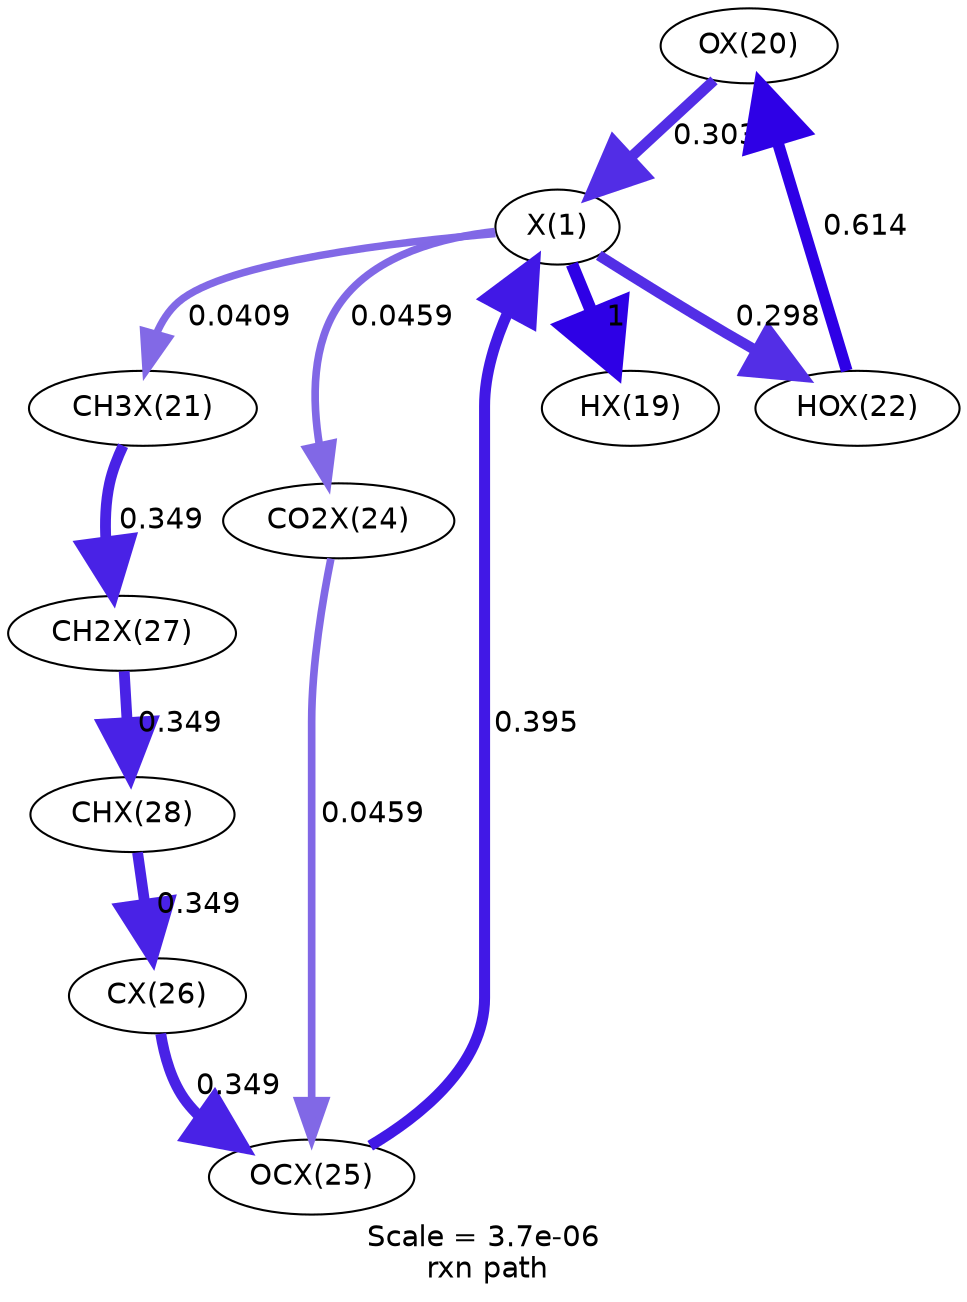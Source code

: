 digraph reaction_paths {
center=1;
s24 -> s22[fontname="Helvetica", style="setlinewidth(5.1)", arrowsize=2.55, color="0.7, 0.803, 0.9"
, label=" 0.303"];
s22 -> s23[fontname="Helvetica", style="setlinewidth(6)", arrowsize=3, color="0.7, 1.5, 0.9"
, label=" 1"];
s22 -> s26[fontname="Helvetica", style="setlinewidth(5.09)", arrowsize=2.54, color="0.7, 0.798, 0.9"
, label=" 0.298"];
s22 -> s25[fontname="Helvetica", style="setlinewidth(3.59)", arrowsize=1.79, color="0.7, 0.541, 0.9"
, label=" 0.0409"];
s29 -> s22[fontname="Helvetica", style="setlinewidth(5.3)", arrowsize=2.65, color="0.7, 0.895, 0.9"
, label=" 0.395"];
s22 -> s28[fontname="Helvetica", style="setlinewidth(3.67)", arrowsize=1.84, color="0.7, 0.546, 0.9"
, label=" 0.0459"];
s26 -> s24[fontname="Helvetica", style="setlinewidth(5.63)", arrowsize=2.82, color="0.7, 1.11, 0.9"
, label=" 0.614"];
s25 -> s31[fontname="Helvetica", style="setlinewidth(5.2)", arrowsize=2.6, color="0.7, 0.849, 0.9"
, label=" 0.349"];
s31 -> s32[fontname="Helvetica", style="setlinewidth(5.2)", arrowsize=2.6, color="0.7, 0.849, 0.9"
, label=" 0.349"];
s32 -> s30[fontname="Helvetica", style="setlinewidth(5.2)", arrowsize=2.6, color="0.7, 0.849, 0.9"
, label=" 0.349"];
s30 -> s29[fontname="Helvetica", style="setlinewidth(5.2)", arrowsize=2.6, color="0.7, 0.849, 0.9"
, label=" 0.349"];
s28 -> s29[fontname="Helvetica", style="setlinewidth(3.67)", arrowsize=1.84, color="0.7, 0.546, 0.9"
, label=" 0.0459"];
s22 [ fontname="Helvetica", label="X(1)"];
s23 [ fontname="Helvetica", label="HX(19)"];
s24 [ fontname="Helvetica", label="OX(20)"];
s25 [ fontname="Helvetica", label="CH3X(21)"];
s26 [ fontname="Helvetica", label="HOX(22)"];
s28 [ fontname="Helvetica", label="CO2X(24)"];
s29 [ fontname="Helvetica", label="OCX(25)"];
s30 [ fontname="Helvetica", label="CX(26)"];
s31 [ fontname="Helvetica", label="CH2X(27)"];
s32 [ fontname="Helvetica", label="CHX(28)"];
 label = "Scale = 3.7e-06\l rxn path";
 fontname = "Helvetica";
}
